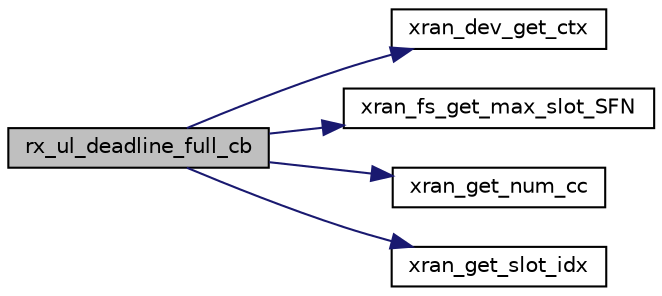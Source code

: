 digraph "rx_ul_deadline_full_cb"
{
 // LATEX_PDF_SIZE
  edge [fontname="Helvetica",fontsize="10",labelfontname="Helvetica",labelfontsize="10"];
  node [fontname="Helvetica",fontsize="10",shape=record];
  rankdir="LR";
  Node1 [label="rx_ul_deadline_full_cb",height=0.2,width=0.4,color="black", fillcolor="grey75", style="filled", fontcolor="black",tooltip=" "];
  Node1 -> Node2 [color="midnightblue",fontsize="10",style="solid",fontname="Helvetica"];
  Node2 [label="xran_dev_get_ctx",height=0.2,width=0.4,color="black", fillcolor="white", style="filled",URL="$xran__main_8c.html#aa09e72e94d2a1d891e86f4c09b0f8b21",tooltip=" "];
  Node1 -> Node3 [color="midnightblue",fontsize="10",style="solid",fontname="Helvetica"];
  Node3 [label="xran_fs_get_max_slot_SFN",height=0.2,width=0.4,color="black", fillcolor="white", style="filled",URL="$xran__frame__struct_8c.html#a00aa0f7cc00a6ca9cde2bec43eb1c9f9",tooltip=" "];
  Node1 -> Node4 [color="midnightblue",fontsize="10",style="solid",fontname="Helvetica"];
  Node4 [label="xran_get_num_cc",height=0.2,width=0.4,color="black", fillcolor="white", style="filled",URL="$xran__main_8c.html#ad51ee5b7f1f27c770f1eb658b5ee523e",tooltip="Get the configuration of the number of component carriers."];
  Node1 -> Node5 [color="midnightblue",fontsize="10",style="solid",fontname="Helvetica"];
  Node5 [label="xran_get_slot_idx",height=0.2,width=0.4,color="black", fillcolor="white", style="filled",URL="$xran__main_8c.html#a2816fdf0ed3269e998720d01c2b6bf76",tooltip=" "];
}
